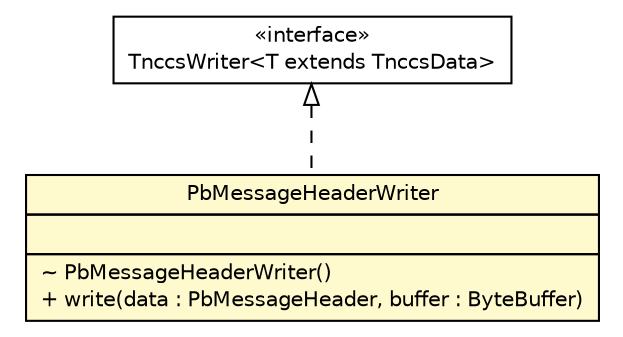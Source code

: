 #!/usr/local/bin/dot
#
# Class diagram 
# Generated by UMLGraph version R5_6 (http://www.umlgraph.org/)
#

digraph G {
	edge [fontname="Helvetica",fontsize=10,labelfontname="Helvetica",labelfontsize=10];
	node [fontname="Helvetica",fontsize=10,shape=plaintext];
	nodesep=0.25;
	ranksep=0.5;
	// de.hsbremen.tc.tnc.message.tnccs.serialize.bytebuffer.TnccsWriter<T extends de.hsbremen.tc.tnc.message.tnccs.TnccsData>
	c105616 [label=<<table title="de.hsbremen.tc.tnc.message.tnccs.serialize.bytebuffer.TnccsWriter" border="0" cellborder="1" cellspacing="0" cellpadding="2" port="p" href="../../../../../../../de/hsbremen/tc/tnc/message/tnccs/serialize/bytebuffer/TnccsWriter.html">
		<tr><td><table border="0" cellspacing="0" cellpadding="1">
<tr><td align="center" balign="center"> &#171;interface&#187; </td></tr>
<tr><td align="center" balign="center"> TnccsWriter&lt;T extends TnccsData&gt; </td></tr>
		</table></td></tr>
		</table>>, URL="../../../../../../../de/hsbremen/tc/tnc/message/tnccs/serialize/bytebuffer/TnccsWriter.html", fontname="Helvetica", fontcolor="black", fontsize=10.0];
	// org.ietf.nea.pb.serialize.writer.bytebuffer.PbMessageHeaderWriter
	c105899 [label=<<table title="org.ietf.nea.pb.serialize.writer.bytebuffer.PbMessageHeaderWriter" border="0" cellborder="1" cellspacing="0" cellpadding="2" port="p" bgcolor="lemonChiffon" href="./PbMessageHeaderWriter.html">
		<tr><td><table border="0" cellspacing="0" cellpadding="1">
<tr><td align="center" balign="center"> PbMessageHeaderWriter </td></tr>
		</table></td></tr>
		<tr><td><table border="0" cellspacing="0" cellpadding="1">
<tr><td align="left" balign="left">  </td></tr>
		</table></td></tr>
		<tr><td><table border="0" cellspacing="0" cellpadding="1">
<tr><td align="left" balign="left"> ~ PbMessageHeaderWriter() </td></tr>
<tr><td align="left" balign="left"> + write(data : PbMessageHeader, buffer : ByteBuffer) </td></tr>
		</table></td></tr>
		</table>>, URL="./PbMessageHeaderWriter.html", fontname="Helvetica", fontcolor="black", fontsize=10.0];
	//org.ietf.nea.pb.serialize.writer.bytebuffer.PbMessageHeaderWriter implements de.hsbremen.tc.tnc.message.tnccs.serialize.bytebuffer.TnccsWriter<T extends de.hsbremen.tc.tnc.message.tnccs.TnccsData>
	c105616:p -> c105899:p [dir=back,arrowtail=empty,style=dashed];
}

